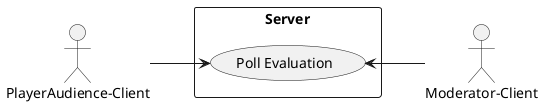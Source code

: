 @startuml
left to right direction
actor "PlayerAudience-Client" as AUDC
actor "Moderator-Client" as MODC
rectangle "Server" {
usecase "Poll Evaluation" as PE
}

AUDC --> PE
MODC -up-> PE

@enduml